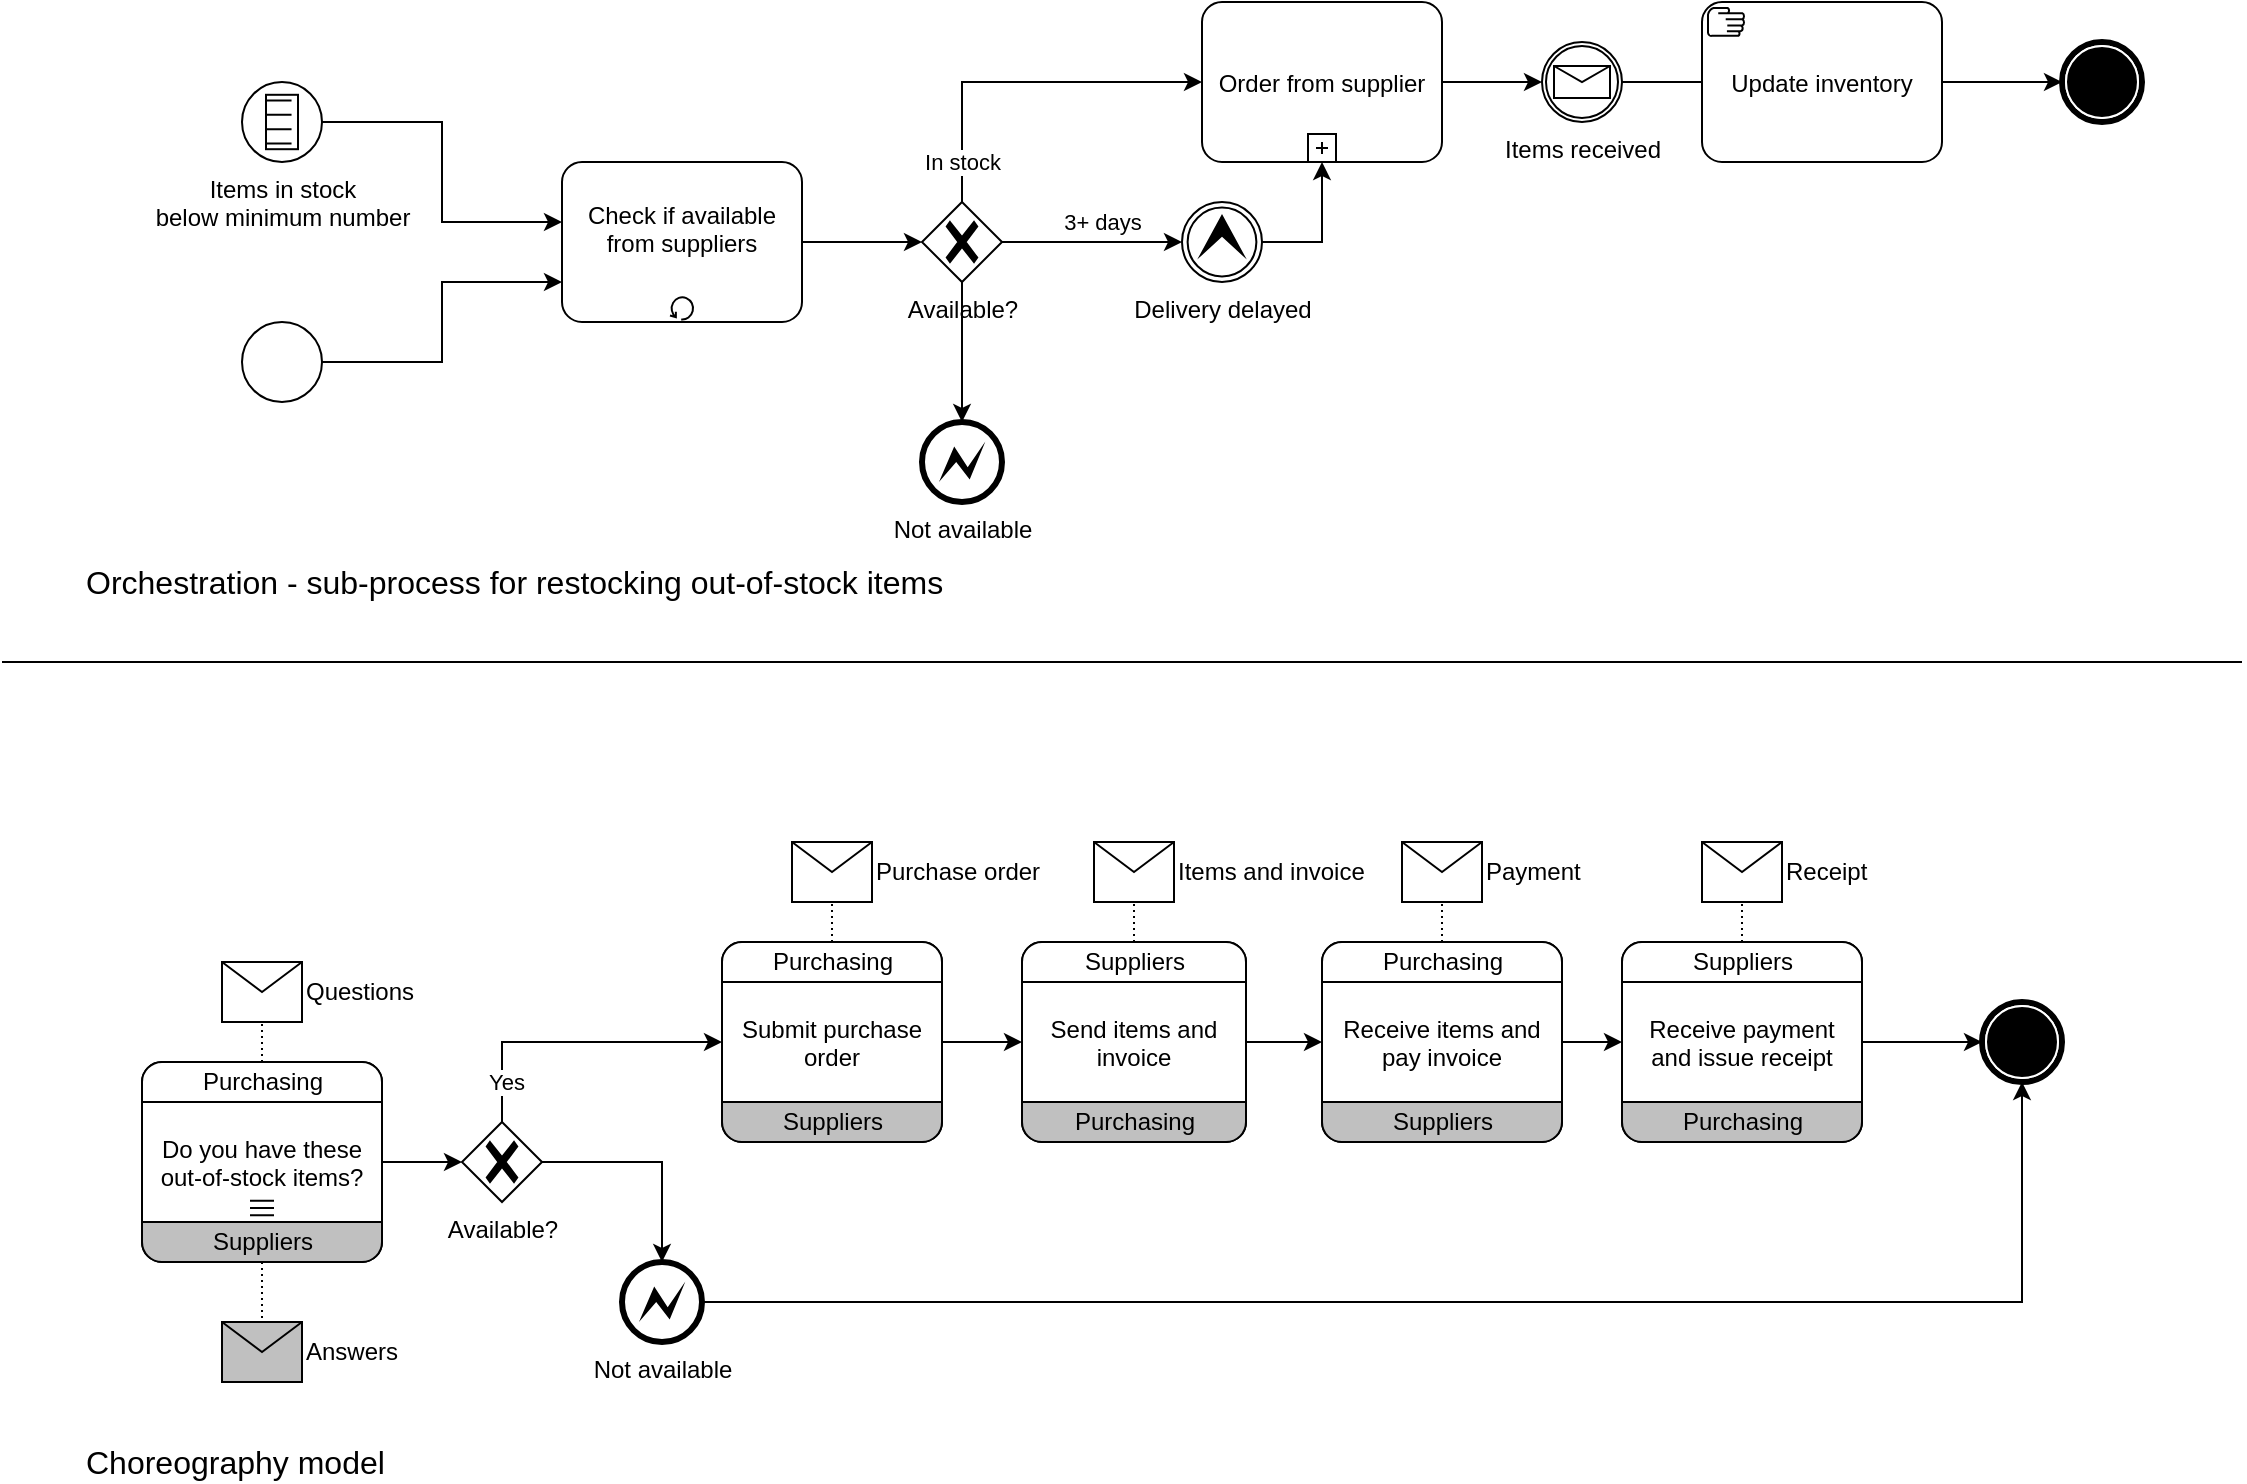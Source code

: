 <mxfile version="16.5.1" type="device"><diagram id="HCq9DOm8jIu3lRLJQ98l" name="Page-1"><mxGraphModel dx="1732" dy="1383" grid="1" gridSize="10" guides="1" tooltips="1" connect="1" arrows="1" fold="1" page="0" pageScale="1" pageWidth="827" pageHeight="1169" math="0" shadow="0"><root><mxCell id="VR5IMITfkwXBvMDUpB2b-0"/><mxCell id="VR5IMITfkwXBvMDUpB2b-1" parent="VR5IMITfkwXBvMDUpB2b-0"/><mxCell id="OpYRb17qw4wrMRBJx0gq-3" style="edgeStyle=orthogonalEdgeStyle;rounded=0;orthogonalLoop=1;jettySize=auto;html=1;" parent="VR5IMITfkwXBvMDUpB2b-1" source="EpqYW-o16c6DaKRRVxr--0" target="EpqYW-o16c6DaKRRVxr--2" edge="1"><mxGeometry relative="1" as="geometry"><Array as="points"><mxPoint x="-20" y="-60"/><mxPoint x="-20" y="-10"/></Array></mxGeometry></mxCell><mxCell id="EpqYW-o16c6DaKRRVxr--0" value="&lt;div&gt;Items in stock &lt;br&gt;&lt;/div&gt;&lt;div&gt;below minimum number&lt;/div&gt;" style="shape=mxgraph.bpmn.event;html=1;verticalLabelPosition=bottom;labelBackgroundColor=#ffffff;verticalAlign=top;align=center;perimeter=ellipsePerimeter;outlineConnect=0;aspect=fixed;outline=standard;symbol=conditional;" parent="VR5IMITfkwXBvMDUpB2b-1" vertex="1"><mxGeometry x="-120" y="-80" width="40" height="40" as="geometry"/></mxCell><mxCell id="OpYRb17qw4wrMRBJx0gq-2" style="edgeStyle=orthogonalEdgeStyle;rounded=0;orthogonalLoop=1;jettySize=auto;html=1;" parent="VR5IMITfkwXBvMDUpB2b-1" source="EpqYW-o16c6DaKRRVxr--1" target="EpqYW-o16c6DaKRRVxr--2" edge="1"><mxGeometry relative="1" as="geometry"><Array as="points"><mxPoint x="-20" y="60"/><mxPoint x="-20" y="20"/></Array></mxGeometry></mxCell><UserObject label="" link="data:page/id,C22Zyo9x9_IkmYV2H3KQ" id="EpqYW-o16c6DaKRRVxr--1"><mxCell style="shape=mxgraph.bpmn.event;html=1;verticalLabelPosition=bottom;labelBackgroundColor=#ffffff;verticalAlign=top;align=center;perimeter=ellipsePerimeter;outlineConnect=0;aspect=fixed;outline=standard;symbol=general;" parent="VR5IMITfkwXBvMDUpB2b-1" vertex="1"><mxGeometry x="-120" y="40" width="40" height="40" as="geometry"/></mxCell></UserObject><mxCell id="EpqYW-o16c6DaKRRVxr--2" value="Check if available &#10;from suppliers&#10;" style="shape=mxgraph.bpmn.task;rectStyle=rounded;size=10;taskMarker=abstract;isLoopStandard=1;fontFamily=Helvetica;fontSize=12;fontColor=#000000;align=center;strokeColor=#000000;fillColor=#ffffff;" parent="VR5IMITfkwXBvMDUpB2b-1" vertex="1"><mxGeometry x="40" y="-40" width="120" height="80" as="geometry"/></mxCell><mxCell id="EpqYW-o16c6DaKRRVxr--3" value="Available?" style="shape=mxgraph.bpmn.gateway2;html=1;verticalLabelPosition=bottom;labelBackgroundColor=#ffffff;verticalAlign=top;align=center;perimeter=rhombusPerimeter;outlineConnect=0;outline=none;symbol=none;gwType=exclusive;labelBorderColor=none;" parent="VR5IMITfkwXBvMDUpB2b-1" vertex="1"><mxGeometry x="220" y="-20" width="40" height="40" as="geometry"/></mxCell><mxCell id="EpqYW-o16c6DaKRRVxr--4" value="" style="edgeStyle=orthogonalEdgeStyle;rounded=0;orthogonalLoop=1;jettySize=auto;html=1;" parent="VR5IMITfkwXBvMDUpB2b-1" source="EpqYW-o16c6DaKRRVxr--2" target="EpqYW-o16c6DaKRRVxr--3" edge="1"><mxGeometry relative="1" as="geometry"/></mxCell><mxCell id="EpqYW-o16c6DaKRRVxr--5" value="Order from supplier" style="shape=mxgraph.bpmn.task;rectStyle=rounded;size=10;taskMarker=abstract;isLoopSub=1;fontFamily=Helvetica;fontSize=12;fontColor=#000000;align=center;strokeColor=#000000;fillColor=#ffffff;" parent="VR5IMITfkwXBvMDUpB2b-1" vertex="1"><mxGeometry x="360" y="-120" width="120" height="80" as="geometry"/></mxCell><mxCell id="EpqYW-o16c6DaKRRVxr--6" value="" style="edgeStyle=orthogonalEdgeStyle;rounded=0;orthogonalLoop=1;jettySize=auto;html=1;" parent="VR5IMITfkwXBvMDUpB2b-1" source="EpqYW-o16c6DaKRRVxr--3" target="EpqYW-o16c6DaKRRVxr--5" edge="1"><mxGeometry relative="1" as="geometry"><Array as="points"><mxPoint x="240" y="-80"/></Array></mxGeometry></mxCell><mxCell id="OpYRb17qw4wrMRBJx0gq-4" value="In stock" style="edgeLabel;html=1;align=center;verticalAlign=middle;resizable=0;points=[];" parent="EpqYW-o16c6DaKRRVxr--6" vertex="1" connectable="0"><mxGeometry x="-0.4" y="-2" relative="1" as="geometry"><mxPoint x="-2" y="34" as="offset"/></mxGeometry></mxCell><mxCell id="Mlp8mXJWqpWX_r7N0x4a-2" style="edgeStyle=orthogonalEdgeStyle;rounded=0;orthogonalLoop=1;jettySize=auto;html=1;" parent="VR5IMITfkwXBvMDUpB2b-1" source="Mlp8mXJWqpWX_r7N0x4a-0" target="EpqYW-o16c6DaKRRVxr--5" edge="1"><mxGeometry relative="1" as="geometry"><Array as="points"><mxPoint x="420"/></Array></mxGeometry></mxCell><mxCell id="Mlp8mXJWqpWX_r7N0x4a-0" value="Delivery delayed" style="shape=mxgraph.bpmn.event;html=1;verticalLabelPosition=bottom;labelBackgroundColor=#ffffff;verticalAlign=top;align=center;perimeter=ellipsePerimeter;outlineConnect=0;aspect=fixed;outline=throwing;symbol=escalation;" parent="VR5IMITfkwXBvMDUpB2b-1" vertex="1"><mxGeometry x="350" y="-20" width="40" height="40" as="geometry"/></mxCell><mxCell id="Mlp8mXJWqpWX_r7N0x4a-1" value="3+ days" style="edgeStyle=orthogonalEdgeStyle;rounded=0;orthogonalLoop=1;jettySize=auto;html=1;" parent="VR5IMITfkwXBvMDUpB2b-1" source="EpqYW-o16c6DaKRRVxr--3" target="Mlp8mXJWqpWX_r7N0x4a-0" edge="1"><mxGeometry x="0.111" y="10" relative="1" as="geometry"><mxPoint as="offset"/></mxGeometry></mxCell><mxCell id="OpYRb17qw4wrMRBJx0gq-1" style="edgeStyle=orthogonalEdgeStyle;rounded=0;orthogonalLoop=1;jettySize=auto;html=1;startArrow=none;" parent="VR5IMITfkwXBvMDUpB2b-1" source="Zl_YAaJtnaELgSoCP4CO-0" target="OpYRb17qw4wrMRBJx0gq-0" edge="1"><mxGeometry relative="1" as="geometry"/></mxCell><mxCell id="Mlp8mXJWqpWX_r7N0x4a-3" value="Items received" style="shape=mxgraph.bpmn.event;html=1;verticalLabelPosition=bottom;labelBackgroundColor=#ffffff;verticalAlign=top;align=center;perimeter=ellipsePerimeter;outlineConnect=0;aspect=fixed;outline=boundInt;symbol=message;" parent="VR5IMITfkwXBvMDUpB2b-1" vertex="1"><mxGeometry x="530" y="-100" width="40" height="40" as="geometry"/></mxCell><mxCell id="Mlp8mXJWqpWX_r7N0x4a-4" value="" style="edgeStyle=orthogonalEdgeStyle;rounded=0;orthogonalLoop=1;jettySize=auto;html=1;" parent="VR5IMITfkwXBvMDUpB2b-1" source="EpqYW-o16c6DaKRRVxr--5" target="Mlp8mXJWqpWX_r7N0x4a-3" edge="1"><mxGeometry relative="1" as="geometry"/></mxCell><UserObject label="" link="data:page/id,C22Zyo9x9_IkmYV2H3KQ" id="OpYRb17qw4wrMRBJx0gq-0"><mxCell style="shape=mxgraph.bpmn.event;html=1;verticalLabelPosition=bottom;labelBackgroundColor=#ffffff;verticalAlign=top;align=center;perimeter=ellipsePerimeter;outlineConnect=0;aspect=fixed;outline=end;symbol=terminate;" parent="VR5IMITfkwXBvMDUpB2b-1" vertex="1"><mxGeometry x="790" y="-100" width="40" height="40" as="geometry"/></mxCell></UserObject><UserObject label="Not available" link="data:page/id,C22Zyo9x9_IkmYV2H3KQ" id="OpYRb17qw4wrMRBJx0gq-5"><mxCell style="shape=mxgraph.bpmn.event;html=1;verticalLabelPosition=bottom;labelBackgroundColor=#ffffff;verticalAlign=top;align=center;perimeter=ellipsePerimeter;outlineConnect=0;aspect=fixed;outline=end;symbol=error;" parent="VR5IMITfkwXBvMDUpB2b-1" vertex="1"><mxGeometry x="220" y="90" width="40" height="40" as="geometry"/></mxCell></UserObject><mxCell id="OpYRb17qw4wrMRBJx0gq-6" value="" style="edgeStyle=orthogonalEdgeStyle;rounded=0;orthogonalLoop=1;jettySize=auto;html=1;" parent="VR5IMITfkwXBvMDUpB2b-1" source="EpqYW-o16c6DaKRRVxr--3" target="OpYRb17qw4wrMRBJx0gq-5" edge="1"><mxGeometry relative="1" as="geometry"/></mxCell><mxCell id="Zl_YAaJtnaELgSoCP4CO-0" value="Update inventory" style="shape=mxgraph.bpmn.task;rectStyle=rounded;size=10;taskMarker=manual;labelBackgroundColor=#ffffff;" parent="VR5IMITfkwXBvMDUpB2b-1" vertex="1"><mxGeometry x="610" y="-120" width="120" height="80" as="geometry"/></mxCell><mxCell id="Zl_YAaJtnaELgSoCP4CO-1" value="" style="edgeStyle=orthogonalEdgeStyle;rounded=0;orthogonalLoop=1;jettySize=auto;html=1;endArrow=none;" parent="VR5IMITfkwXBvMDUpB2b-1" source="Mlp8mXJWqpWX_r7N0x4a-3" target="Zl_YAaJtnaELgSoCP4CO-0" edge="1"><mxGeometry relative="1" as="geometry"><mxPoint x="570" y="-80" as="sourcePoint"/><mxPoint x="800" y="-80" as="targetPoint"/></mxGeometry></mxCell><mxCell id="AqVqkzSfWaMEc31fuOZP-21" value="" style="rounded=1;whiteSpace=wrap;html=1;container=1;collapsible=0;absoluteArcSize=1;arcSize=20;childLayout=stackLayout;horizontal=1;horizontalStack=0;resizeParent=1;resizeParentMax=0;resizeLast=0;labelBackgroundColor=none;fillColor=#FFFFFF;" parent="VR5IMITfkwXBvMDUpB2b-1" vertex="1"><mxGeometry x="-170" y="410" width="120" height="100" as="geometry"/></mxCell><mxCell id="AqVqkzSfWaMEc31fuOZP-22" value="Purchasing" style="html=1;shape=mxgraph.basic.rect;size=10;rectStyle=rounded;bottomRightStyle=square;bottomLeftStyle=square;part=1;" parent="AqVqkzSfWaMEc31fuOZP-21" vertex="1"><mxGeometry width="120" height="20" as="geometry"/></mxCell><mxCell id="AqVqkzSfWaMEc31fuOZP-23" value="Do you have these &#10;out-of-stock items?" style="shape=mxgraph.bpmn.task;arcSize=0;taskMarker=abstract;part=1;isLoopMultiSeq=1;" parent="AqVqkzSfWaMEc31fuOZP-21" vertex="1"><mxGeometry y="20" width="120" height="60" as="geometry"/></mxCell><mxCell id="AqVqkzSfWaMEc31fuOZP-24" value="Suppliers" style="html=1;shape=mxgraph.basic.rect;size=10;rectStyle=rounded;topRightStyle=square;topLeftStyle=square;fillColor=#C0C0C0;part=1;" parent="AqVqkzSfWaMEc31fuOZP-21" vertex="1"><mxGeometry y="80" width="120" height="20" as="geometry"/></mxCell><mxCell id="AqVqkzSfWaMEc31fuOZP-26" value="Answers" style="shape=message;fillColor=#C0C0C0;labelBackgroundColor=none;align=left;whiteSpace=wrap;html=1;labelPosition=right;verticalLabelPosition=middle;verticalAlign=middle;" parent="VR5IMITfkwXBvMDUpB2b-1" vertex="1"><mxGeometry x="-130" y="540" width="40" height="30" as="geometry"/></mxCell><mxCell id="AqVqkzSfWaMEc31fuOZP-27" value="" style="edgeStyle=orthogonalEdgeStyle;html=1;elbow=horizontal;endArrow=none;labelBackgroundColor=none;endSize=12;endFill=0;dashed=1;dashPattern=1 2;rounded=0;strokeColor=#000000;strokeWidth=1;" parent="VR5IMITfkwXBvMDUpB2b-1" source="AqVqkzSfWaMEc31fuOZP-24" target="AqVqkzSfWaMEc31fuOZP-26" edge="1"><mxGeometry relative="1" as="geometry"><mxPoint x="100" y="550" as="sourcePoint"/></mxGeometry></mxCell><mxCell id="AqVqkzSfWaMEc31fuOZP-32" value="Questions" style="shape=message;labelBackgroundColor=none;fillColor=#FFFFFF;align=left;html=1;labelPosition=right;verticalLabelPosition=middle;verticalAlign=middle;" parent="VR5IMITfkwXBvMDUpB2b-1" vertex="1"><mxGeometry x="-130" y="360" width="40" height="30" as="geometry"/></mxCell><mxCell id="AqVqkzSfWaMEc31fuOZP-33" value="" style="edgeStyle=orthogonalEdgeStyle;html=1;elbow=horizontal;endArrow=none;labelBackgroundColor=none;endSize=12;endFill=0;dashed=1;dashPattern=1 2;rounded=0;strokeColor=#000000;strokeWidth=1;labelPosition=right;verticalLabelPosition=middle;align=left;verticalAlign=middle;" parent="VR5IMITfkwXBvMDUpB2b-1" source="AqVqkzSfWaMEc31fuOZP-22" target="AqVqkzSfWaMEc31fuOZP-32" edge="1"><mxGeometry relative="1" as="geometry"><mxPoint x="450" y="420" as="sourcePoint"/></mxGeometry></mxCell><mxCell id="AqVqkzSfWaMEc31fuOZP-78" style="edgeStyle=orthogonalEdgeStyle;rounded=0;jumpStyle=arc;jumpSize=13;orthogonalLoop=1;jettySize=auto;html=1;startArrow=none;startFill=0;endArrow=classic;endFill=1;strokeColor=#000000;strokeWidth=1;" parent="VR5IMITfkwXBvMDUpB2b-1" source="AqVqkzSfWaMEc31fuOZP-34" target="AqVqkzSfWaMEc31fuOZP-77" edge="1"><mxGeometry relative="1" as="geometry"/></mxCell><mxCell id="AqVqkzSfWaMEc31fuOZP-34" value="Available?" style="shape=mxgraph.bpmn.gateway2;html=1;verticalLabelPosition=bottom;labelBackgroundColor=#ffffff;verticalAlign=top;align=center;perimeter=rhombusPerimeter;outlineConnect=0;outline=none;symbol=none;gwType=exclusive;fillColor=#FFFFFF;" parent="VR5IMITfkwXBvMDUpB2b-1" vertex="1"><mxGeometry x="-10" y="440" width="40" height="40" as="geometry"/></mxCell><mxCell id="AqVqkzSfWaMEc31fuOZP-35" value="" style="edgeStyle=orthogonalEdgeStyle;rounded=0;jumpStyle=arc;jumpSize=13;orthogonalLoop=1;jettySize=auto;html=1;startArrow=none;startFill=0;endArrow=classic;endFill=1;strokeColor=#000000;strokeWidth=1;" parent="VR5IMITfkwXBvMDUpB2b-1" source="AqVqkzSfWaMEc31fuOZP-23" target="AqVqkzSfWaMEc31fuOZP-34" edge="1"><mxGeometry relative="1" as="geometry"/></mxCell><mxCell id="AqVqkzSfWaMEc31fuOZP-41" value="" style="rounded=1;whiteSpace=wrap;html=1;container=1;collapsible=0;absoluteArcSize=1;arcSize=20;childLayout=stackLayout;horizontal=1;horizontalStack=0;resizeParent=1;resizeParentMax=0;resizeLast=0;labelBackgroundColor=none;fillColor=#FFFFFF;align=left;" parent="VR5IMITfkwXBvMDUpB2b-1" vertex="1"><mxGeometry x="120" y="350" width="110" height="100" as="geometry"/></mxCell><mxCell id="AqVqkzSfWaMEc31fuOZP-42" value="Purchasing" style="html=1;shape=mxgraph.basic.rect;size=10;rectStyle=rounded;bottomRightStyle=square;bottomLeftStyle=square;part=1;" parent="AqVqkzSfWaMEc31fuOZP-41" vertex="1"><mxGeometry width="110" height="20" as="geometry"/></mxCell><mxCell id="AqVqkzSfWaMEc31fuOZP-43" value="Submit purchase &#10;order" style="shape=mxgraph.bpmn.task;part=1;taskMarker=abstract;" parent="AqVqkzSfWaMEc31fuOZP-41" vertex="1"><mxGeometry y="20" width="110" height="60" as="geometry"/></mxCell><mxCell id="AqVqkzSfWaMEc31fuOZP-44" value="Suppliers" style="html=1;shape=mxgraph.basic.rect;size=10;rectStyle=rounded;topRightStyle=square;topLeftStyle=square;fillColor=#C0C0C0;part=1;" parent="AqVqkzSfWaMEc31fuOZP-41" vertex="1"><mxGeometry y="80" width="110" height="20" as="geometry"/></mxCell><mxCell id="AqVqkzSfWaMEc31fuOZP-45" value="" style="edgeStyle=orthogonalEdgeStyle;rounded=0;jumpStyle=arc;jumpSize=13;orthogonalLoop=1;jettySize=auto;html=1;startArrow=none;startFill=0;endArrow=classic;endFill=1;strokeColor=#000000;strokeWidth=1;" parent="VR5IMITfkwXBvMDUpB2b-1" source="AqVqkzSfWaMEc31fuOZP-34" target="AqVqkzSfWaMEc31fuOZP-41" edge="1"><mxGeometry relative="1" as="geometry"><mxPoint x="90" y="460" as="sourcePoint"/><Array as="points"><mxPoint x="10" y="400"/></Array></mxGeometry></mxCell><mxCell id="AqVqkzSfWaMEc31fuOZP-74" value="Yes" style="edgeLabel;html=1;align=center;verticalAlign=middle;resizable=0;points=[];" parent="AqVqkzSfWaMEc31fuOZP-45" vertex="1" connectable="0"><mxGeometry x="-0.729" y="-2" relative="1" as="geometry"><mxPoint as="offset"/></mxGeometry></mxCell><mxCell id="AqVqkzSfWaMEc31fuOZP-46" value="" style="rounded=1;whiteSpace=wrap;html=1;container=1;collapsible=0;absoluteArcSize=1;arcSize=20;childLayout=stackLayout;horizontal=1;horizontalStack=0;resizeParent=1;resizeParentMax=0;resizeLast=0;labelBackgroundColor=none;fillColor=#FFFFFF;align=left;" parent="VR5IMITfkwXBvMDUpB2b-1" vertex="1"><mxGeometry x="270" y="350" width="112" height="100" as="geometry"/></mxCell><mxCell id="AqVqkzSfWaMEc31fuOZP-47" value="Suppliers" style="html=1;shape=mxgraph.basic.rect;size=10;rectStyle=rounded;bottomRightStyle=square;bottomLeftStyle=square;part=1;" parent="AqVqkzSfWaMEc31fuOZP-46" vertex="1"><mxGeometry width="112" height="20" as="geometry"/></mxCell><mxCell id="AqVqkzSfWaMEc31fuOZP-48" value="Send items and &#10;invoice" style="shape=mxgraph.bpmn.task;part=1;taskMarker=abstract;" parent="AqVqkzSfWaMEc31fuOZP-46" vertex="1"><mxGeometry y="20" width="112" height="60" as="geometry"/></mxCell><mxCell id="AqVqkzSfWaMEc31fuOZP-49" value="Purchasing" style="html=1;shape=mxgraph.basic.rect;size=10;rectStyle=rounded;topRightStyle=square;topLeftStyle=square;fillColor=#C0C0C0;part=1;" parent="AqVqkzSfWaMEc31fuOZP-46" vertex="1"><mxGeometry y="80" width="112" height="20" as="geometry"/></mxCell><mxCell id="AqVqkzSfWaMEc31fuOZP-50" value="" style="edgeStyle=orthogonalEdgeStyle;rounded=0;jumpStyle=arc;jumpSize=13;orthogonalLoop=1;jettySize=auto;html=1;startArrow=none;startFill=0;endArrow=classic;endFill=1;strokeColor=#000000;strokeWidth=1;" parent="VR5IMITfkwXBvMDUpB2b-1" source="AqVqkzSfWaMEc31fuOZP-43" target="AqVqkzSfWaMEc31fuOZP-46" edge="1"><mxGeometry relative="1" as="geometry"/></mxCell><mxCell id="AqVqkzSfWaMEc31fuOZP-51" value="" style="rounded=1;whiteSpace=wrap;html=1;container=1;collapsible=0;absoluteArcSize=1;arcSize=20;childLayout=stackLayout;horizontal=1;horizontalStack=0;resizeParent=1;resizeParentMax=0;resizeLast=0;labelBackgroundColor=none;fillColor=#FFFFFF;align=left;" parent="VR5IMITfkwXBvMDUpB2b-1" vertex="1"><mxGeometry x="420" y="350" width="120" height="100" as="geometry"/></mxCell><mxCell id="AqVqkzSfWaMEc31fuOZP-52" value="Purchasing" style="html=1;shape=mxgraph.basic.rect;size=10;rectStyle=rounded;bottomRightStyle=square;bottomLeftStyle=square;part=1;" parent="AqVqkzSfWaMEc31fuOZP-51" vertex="1"><mxGeometry width="120" height="20" as="geometry"/></mxCell><mxCell id="AqVqkzSfWaMEc31fuOZP-53" value="Receive items and&#10;pay invoice" style="shape=mxgraph.bpmn.task;part=1;taskMarker=abstract;" parent="AqVqkzSfWaMEc31fuOZP-51" vertex="1"><mxGeometry y="20" width="120" height="60" as="geometry"/></mxCell><mxCell id="AqVqkzSfWaMEc31fuOZP-54" value="Suppliers" style="html=1;shape=mxgraph.basic.rect;size=10;rectStyle=rounded;topRightStyle=square;topLeftStyle=square;fillColor=#C0C0C0;part=1;" parent="AqVqkzSfWaMEc31fuOZP-51" vertex="1"><mxGeometry y="80" width="120" height="20" as="geometry"/></mxCell><mxCell id="AqVqkzSfWaMEc31fuOZP-55" value="" style="rounded=1;whiteSpace=wrap;html=1;container=1;collapsible=0;absoluteArcSize=1;arcSize=20;childLayout=stackLayout;horizontal=1;horizontalStack=0;resizeParent=1;resizeParentMax=0;resizeLast=0;labelBackgroundColor=none;fillColor=#FFFFFF;align=left;" parent="VR5IMITfkwXBvMDUpB2b-1" vertex="1"><mxGeometry x="570" y="350" width="120" height="100" as="geometry"/></mxCell><mxCell id="AqVqkzSfWaMEc31fuOZP-56" value="Suppliers" style="html=1;shape=mxgraph.basic.rect;size=10;rectStyle=rounded;bottomRightStyle=square;bottomLeftStyle=square;part=1;" parent="AqVqkzSfWaMEc31fuOZP-55" vertex="1"><mxGeometry width="120" height="20" as="geometry"/></mxCell><mxCell id="AqVqkzSfWaMEc31fuOZP-57" value="Receive payment&#10;and issue receipt" style="shape=mxgraph.bpmn.task;part=1;taskMarker=abstract;" parent="AqVqkzSfWaMEc31fuOZP-55" vertex="1"><mxGeometry y="20" width="120" height="60" as="geometry"/></mxCell><mxCell id="AqVqkzSfWaMEc31fuOZP-58" value="Purchasing" style="html=1;shape=mxgraph.basic.rect;size=10;rectStyle=rounded;topRightStyle=square;topLeftStyle=square;fillColor=#C0C0C0;part=1;" parent="AqVqkzSfWaMEc31fuOZP-55" vertex="1"><mxGeometry y="80" width="120" height="20" as="geometry"/></mxCell><mxCell id="AqVqkzSfWaMEc31fuOZP-60" style="edgeStyle=orthogonalEdgeStyle;rounded=0;jumpStyle=arc;jumpSize=13;orthogonalLoop=1;jettySize=auto;html=1;startArrow=none;startFill=0;endArrow=classic;endFill=1;strokeColor=#000000;strokeWidth=1;" parent="VR5IMITfkwXBvMDUpB2b-1" source="AqVqkzSfWaMEc31fuOZP-48" target="AqVqkzSfWaMEc31fuOZP-53" edge="1"><mxGeometry relative="1" as="geometry"/></mxCell><mxCell id="AqVqkzSfWaMEc31fuOZP-61" style="edgeStyle=orthogonalEdgeStyle;rounded=0;jumpStyle=arc;jumpSize=13;orthogonalLoop=1;jettySize=auto;html=1;startArrow=none;startFill=0;endArrow=classic;endFill=1;strokeColor=#000000;strokeWidth=1;" parent="VR5IMITfkwXBvMDUpB2b-1" source="AqVqkzSfWaMEc31fuOZP-53" target="AqVqkzSfWaMEc31fuOZP-57" edge="1"><mxGeometry relative="1" as="geometry"/></mxCell><mxCell id="AqVqkzSfWaMEc31fuOZP-63" value="Purchase order" style="shape=message;labelBackgroundColor=none;fillColor=#FFFFFF;align=left;html=1;labelPosition=right;verticalLabelPosition=middle;verticalAlign=middle;" parent="VR5IMITfkwXBvMDUpB2b-1" vertex="1"><mxGeometry x="155" y="300" width="40" height="30" as="geometry"/></mxCell><mxCell id="AqVqkzSfWaMEc31fuOZP-64" value="" style="edgeStyle=orthogonalEdgeStyle;html=1;elbow=horizontal;endArrow=none;labelBackgroundColor=none;endSize=12;endFill=0;dashed=1;dashPattern=1 2;rounded=0;strokeColor=#000000;strokeWidth=1;labelPosition=right;verticalLabelPosition=middle;align=left;verticalAlign=middle;" parent="VR5IMITfkwXBvMDUpB2b-1" source="AqVqkzSfWaMEc31fuOZP-42" target="AqVqkzSfWaMEc31fuOZP-63" edge="1"><mxGeometry relative="1" as="geometry"><mxPoint x="500" y="370" as="sourcePoint"/></mxGeometry></mxCell><mxCell id="AqVqkzSfWaMEc31fuOZP-66" value="Items and invoice" style="shape=message;labelBackgroundColor=none;fillColor=#FFFFFF;align=left;html=1;labelPosition=right;verticalLabelPosition=middle;verticalAlign=middle;" parent="VR5IMITfkwXBvMDUpB2b-1" vertex="1"><mxGeometry x="306" y="300" width="40" height="30" as="geometry"/></mxCell><mxCell id="AqVqkzSfWaMEc31fuOZP-67" value="" style="edgeStyle=orthogonalEdgeStyle;html=1;elbow=horizontal;endArrow=none;labelBackgroundColor=none;endSize=12;endFill=0;dashed=1;dashPattern=1 2;rounded=0;strokeColor=#000000;strokeWidth=1;labelPosition=right;verticalLabelPosition=middle;align=left;verticalAlign=middle;" parent="VR5IMITfkwXBvMDUpB2b-1" source="AqVqkzSfWaMEc31fuOZP-47" target="AqVqkzSfWaMEc31fuOZP-66" edge="1"><mxGeometry relative="1" as="geometry"><mxPoint x="500" y="370" as="sourcePoint"/></mxGeometry></mxCell><mxCell id="AqVqkzSfWaMEc31fuOZP-69" value="Payment" style="shape=message;labelBackgroundColor=none;fillColor=#FFFFFF;align=left;html=1;labelPosition=right;verticalLabelPosition=middle;verticalAlign=middle;" parent="VR5IMITfkwXBvMDUpB2b-1" vertex="1"><mxGeometry x="460" y="300" width="40" height="30" as="geometry"/></mxCell><mxCell id="AqVqkzSfWaMEc31fuOZP-70" value="" style="edgeStyle=orthogonalEdgeStyle;html=1;elbow=horizontal;endArrow=none;labelBackgroundColor=none;endSize=12;endFill=0;dashed=1;dashPattern=1 2;rounded=0;strokeColor=#000000;strokeWidth=1;labelPosition=right;verticalLabelPosition=middle;align=left;verticalAlign=middle;" parent="VR5IMITfkwXBvMDUpB2b-1" source="AqVqkzSfWaMEc31fuOZP-52" target="AqVqkzSfWaMEc31fuOZP-69" edge="1"><mxGeometry relative="1" as="geometry"><mxPoint x="500" y="370" as="sourcePoint"/></mxGeometry></mxCell><mxCell id="AqVqkzSfWaMEc31fuOZP-72" value="Receipt" style="shape=message;labelBackgroundColor=none;fillColor=#FFFFFF;align=left;html=1;labelPosition=right;verticalLabelPosition=middle;verticalAlign=middle;" parent="VR5IMITfkwXBvMDUpB2b-1" vertex="1"><mxGeometry x="610" y="300" width="40" height="30" as="geometry"/></mxCell><mxCell id="AqVqkzSfWaMEc31fuOZP-73" value="" style="edgeStyle=orthogonalEdgeStyle;html=1;elbow=horizontal;endArrow=none;labelBackgroundColor=none;endSize=12;endFill=0;dashed=1;dashPattern=1 2;rounded=0;strokeColor=#000000;strokeWidth=1;labelPosition=right;verticalLabelPosition=middle;align=left;verticalAlign=middle;" parent="VR5IMITfkwXBvMDUpB2b-1" source="AqVqkzSfWaMEc31fuOZP-56" target="AqVqkzSfWaMEc31fuOZP-72" edge="1"><mxGeometry relative="1" as="geometry"><mxPoint x="500" y="370" as="sourcePoint"/></mxGeometry></mxCell><mxCell id="AqVqkzSfWaMEc31fuOZP-75" value="" style="shape=mxgraph.bpmn.event;html=1;verticalLabelPosition=bottom;labelBackgroundColor=#ffffff;verticalAlign=top;align=center;perimeter=ellipsePerimeter;outlineConnect=0;aspect=fixed;outline=end;symbol=terminate;fillColor=#FFFFFF;" parent="VR5IMITfkwXBvMDUpB2b-1" vertex="1"><mxGeometry x="750" y="380" width="40" height="40" as="geometry"/></mxCell><mxCell id="AqVqkzSfWaMEc31fuOZP-76" value="" style="edgeStyle=orthogonalEdgeStyle;rounded=0;jumpStyle=arc;jumpSize=13;orthogonalLoop=1;jettySize=auto;html=1;startArrow=none;startFill=0;endArrow=classic;endFill=1;strokeColor=#000000;strokeWidth=1;" parent="VR5IMITfkwXBvMDUpB2b-1" source="AqVqkzSfWaMEc31fuOZP-57" target="AqVqkzSfWaMEc31fuOZP-75" edge="1"><mxGeometry relative="1" as="geometry"/></mxCell><mxCell id="AqVqkzSfWaMEc31fuOZP-79" style="edgeStyle=orthogonalEdgeStyle;rounded=0;jumpStyle=arc;jumpSize=13;orthogonalLoop=1;jettySize=auto;html=1;startArrow=none;startFill=0;endArrow=classic;endFill=1;strokeColor=#000000;strokeWidth=1;" parent="VR5IMITfkwXBvMDUpB2b-1" source="AqVqkzSfWaMEc31fuOZP-77" target="AqVqkzSfWaMEc31fuOZP-75" edge="1"><mxGeometry relative="1" as="geometry"/></mxCell><UserObject label="Not available" id="AqVqkzSfWaMEc31fuOZP-77"><mxCell style="shape=mxgraph.bpmn.event;html=1;verticalLabelPosition=bottom;labelBackgroundColor=#ffffff;verticalAlign=top;align=center;perimeter=ellipsePerimeter;outlineConnect=0;aspect=fixed;outline=end;symbol=error;" parent="VR5IMITfkwXBvMDUpB2b-1" vertex="1"><mxGeometry x="70" y="510" width="40" height="40" as="geometry"/></mxCell></UserObject><mxCell id="AqVqkzSfWaMEc31fuOZP-80" value="Choreography model" style="text;html=1;strokeColor=none;fillColor=none;align=left;verticalAlign=middle;whiteSpace=wrap;rounded=0;labelBackgroundColor=none;fontSize=16;" parent="VR5IMITfkwXBvMDUpB2b-1" vertex="1"><mxGeometry x="-200" y="600" width="250" height="20" as="geometry"/></mxCell><mxCell id="AqVqkzSfWaMEc31fuOZP-81" value="Orchestration - sub-process for restocking out-of-stock items" style="text;html=1;strokeColor=none;fillColor=none;align=left;verticalAlign=middle;whiteSpace=wrap;rounded=0;labelBackgroundColor=none;fontSize=16;" parent="VR5IMITfkwXBvMDUpB2b-1" vertex="1"><mxGeometry x="-200" y="160" width="585" height="20" as="geometry"/></mxCell><mxCell id="AqVqkzSfWaMEc31fuOZP-82" value="" style="endArrow=none;html=1;fontSize=16;strokeColor=#000000;strokeWidth=1;" parent="VR5IMITfkwXBvMDUpB2b-1" edge="1"><mxGeometry width="50" height="50" relative="1" as="geometry"><mxPoint x="-240" y="210" as="sourcePoint"/><mxPoint x="880" y="210" as="targetPoint"/></mxGeometry></mxCell></root></mxGraphModel></diagram></mxfile>